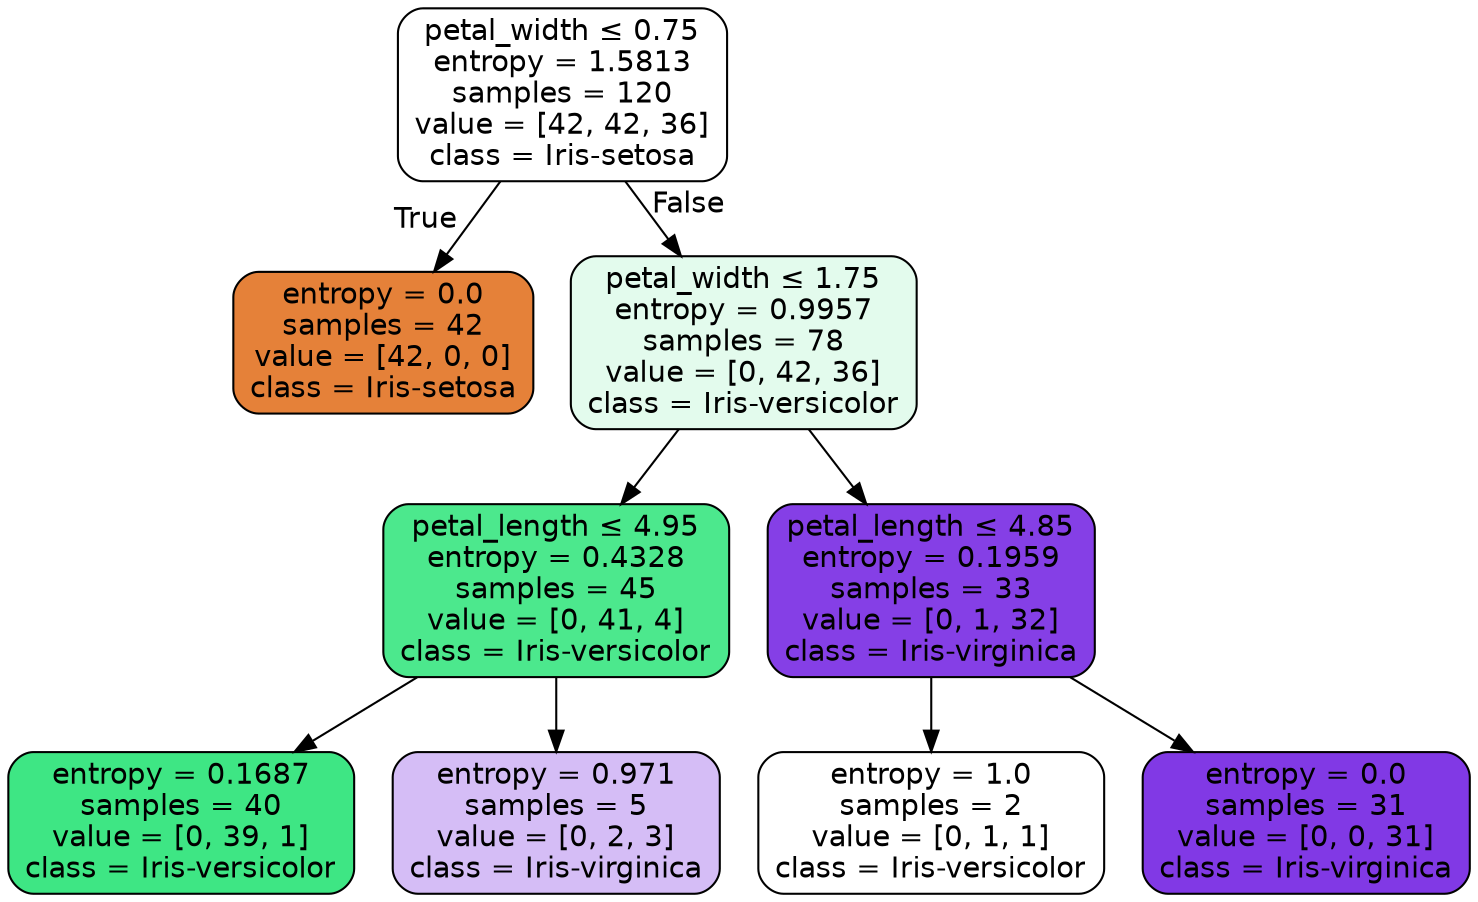 digraph Tree {
node [shape=box, style="filled, rounded", color="black", fontname=helvetica] ;
edge [fontname=helvetica] ;
0 [label=<petal_width &le; 0.75<br/>entropy = 1.5813<br/>samples = 120<br/>value = [42, 42, 36]<br/>class = Iris-setosa>, fillcolor="#e5813900"] ;
1 [label=<entropy = 0.0<br/>samples = 42<br/>value = [42, 0, 0]<br/>class = Iris-setosa>, fillcolor="#e58139ff"] ;
0 -> 1 [labeldistance=2.5, labelangle=45, headlabel="True"] ;
2 [label=<petal_width &le; 1.75<br/>entropy = 0.9957<br/>samples = 78<br/>value = [0, 42, 36]<br/>class = Iris-versicolor>, fillcolor="#39e58124"] ;
0 -> 2 [labeldistance=2.5, labelangle=-45, headlabel="False"] ;
3 [label=<petal_length &le; 4.95<br/>entropy = 0.4328<br/>samples = 45<br/>value = [0, 41, 4]<br/>class = Iris-versicolor>, fillcolor="#39e581e6"] ;
2 -> 3 ;
4 [label=<entropy = 0.1687<br/>samples = 40<br/>value = [0, 39, 1]<br/>class = Iris-versicolor>, fillcolor="#39e581f8"] ;
3 -> 4 ;
5 [label=<entropy = 0.971<br/>samples = 5<br/>value = [0, 2, 3]<br/>class = Iris-virginica>, fillcolor="#8139e555"] ;
3 -> 5 ;
6 [label=<petal_length &le; 4.85<br/>entropy = 0.1959<br/>samples = 33<br/>value = [0, 1, 32]<br/>class = Iris-virginica>, fillcolor="#8139e5f7"] ;
2 -> 6 ;
7 [label=<entropy = 1.0<br/>samples = 2<br/>value = [0, 1, 1]<br/>class = Iris-versicolor>, fillcolor="#39e58100"] ;
6 -> 7 ;
8 [label=<entropy = 0.0<br/>samples = 31<br/>value = [0, 0, 31]<br/>class = Iris-virginica>, fillcolor="#8139e5ff"] ;
6 -> 8 ;
}